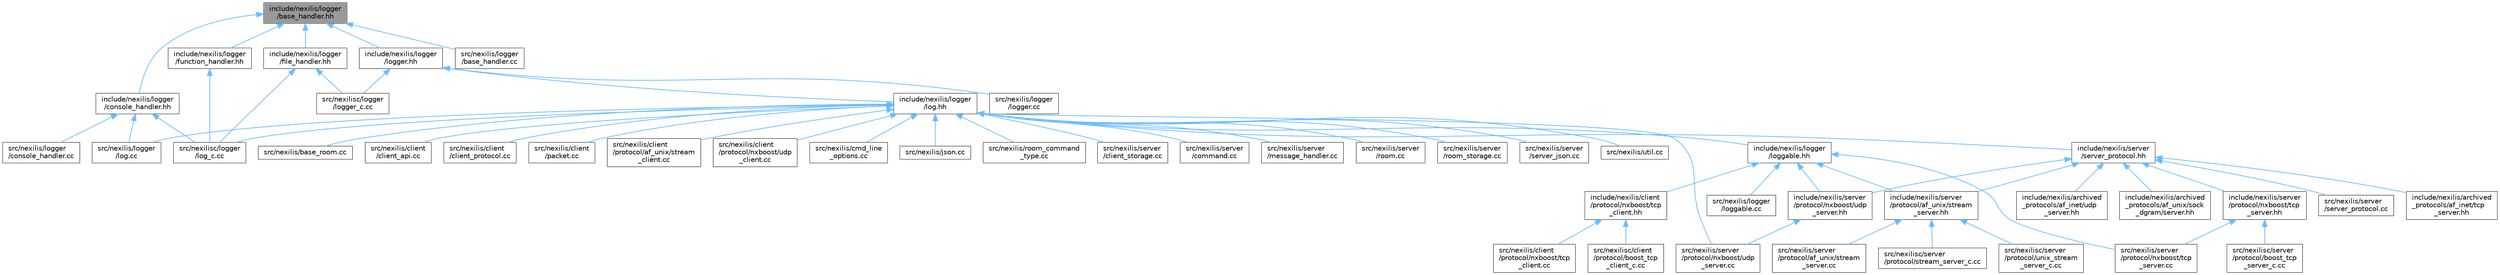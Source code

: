 digraph "include/nexilis/logger/base_handler.hh"
{
 // LATEX_PDF_SIZE
  bgcolor="transparent";
  edge [fontname=Helvetica,fontsize=10,labelfontname=Helvetica,labelfontsize=10];
  node [fontname=Helvetica,fontsize=10,shape=box,height=0.2,width=0.4];
  Node1 [id="Node000001",label="include/nexilis/logger\l/base_handler.hh",height=0.2,width=0.4,color="gray40", fillcolor="grey60", style="filled", fontcolor="black",tooltip=" "];
  Node1 -> Node2 [id="edge1_Node000001_Node000002",dir="back",color="steelblue1",style="solid",tooltip=" "];
  Node2 [id="Node000002",label="include/nexilis/logger\l/console_handler.hh",height=0.2,width=0.4,color="grey40", fillcolor="white", style="filled",URL="$de/d6b/console__handler_8hh.html",tooltip=" "];
  Node2 -> Node3 [id="edge2_Node000002_Node000003",dir="back",color="steelblue1",style="solid",tooltip=" "];
  Node3 [id="Node000003",label="src/nexilis/logger\l/console_handler.cc",height=0.2,width=0.4,color="grey40", fillcolor="white", style="filled",URL="$d5/d50/console__handler_8cc.html",tooltip=" "];
  Node2 -> Node4 [id="edge3_Node000002_Node000004",dir="back",color="steelblue1",style="solid",tooltip=" "];
  Node4 [id="Node000004",label="src/nexilis/logger\l/log.cc",height=0.2,width=0.4,color="grey40", fillcolor="white", style="filled",URL="$d4/dc1/log_8cc.html",tooltip=" "];
  Node2 -> Node5 [id="edge4_Node000002_Node000005",dir="back",color="steelblue1",style="solid",tooltip=" "];
  Node5 [id="Node000005",label="src/nexilisc/logger\l/log_c.cc",height=0.2,width=0.4,color="grey40", fillcolor="white", style="filled",URL="$dc/dee/log__c_8cc.html",tooltip=" "];
  Node1 -> Node6 [id="edge5_Node000001_Node000006",dir="back",color="steelblue1",style="solid",tooltip=" "];
  Node6 [id="Node000006",label="include/nexilis/logger\l/file_handler.hh",height=0.2,width=0.4,color="grey40", fillcolor="white", style="filled",URL="$d0/d02/file__handler_8hh.html",tooltip=" "];
  Node6 -> Node5 [id="edge6_Node000006_Node000005",dir="back",color="steelblue1",style="solid",tooltip=" "];
  Node6 -> Node7 [id="edge7_Node000006_Node000007",dir="back",color="steelblue1",style="solid",tooltip=" "];
  Node7 [id="Node000007",label="src/nexilisc/logger\l/logger_c.cc",height=0.2,width=0.4,color="grey40", fillcolor="white", style="filled",URL="$d0/d63/logger__c_8cc.html",tooltip=" "];
  Node1 -> Node8 [id="edge8_Node000001_Node000008",dir="back",color="steelblue1",style="solid",tooltip=" "];
  Node8 [id="Node000008",label="include/nexilis/logger\l/function_handler.hh",height=0.2,width=0.4,color="grey40", fillcolor="white", style="filled",URL="$dd/d5f/function__handler_8hh.html",tooltip=" "];
  Node8 -> Node5 [id="edge9_Node000008_Node000005",dir="back",color="steelblue1",style="solid",tooltip=" "];
  Node1 -> Node9 [id="edge10_Node000001_Node000009",dir="back",color="steelblue1",style="solid",tooltip=" "];
  Node9 [id="Node000009",label="include/nexilis/logger\l/logger.hh",height=0.2,width=0.4,color="grey40", fillcolor="white", style="filled",URL="$d5/dc3/logger_8hh.html",tooltip=" "];
  Node9 -> Node10 [id="edge11_Node000009_Node000010",dir="back",color="steelblue1",style="solid",tooltip=" "];
  Node10 [id="Node000010",label="include/nexilis/logger\l/log.hh",height=0.2,width=0.4,color="grey40", fillcolor="white", style="filled",URL="$d3/de3/log_8hh.html",tooltip=" "];
  Node10 -> Node11 [id="edge12_Node000010_Node000011",dir="back",color="steelblue1",style="solid",tooltip=" "];
  Node11 [id="Node000011",label="include/nexilis/logger\l/loggable.hh",height=0.2,width=0.4,color="grey40", fillcolor="white", style="filled",URL="$d4/d4d/loggable_8hh.html",tooltip=" "];
  Node11 -> Node12 [id="edge13_Node000011_Node000012",dir="back",color="steelblue1",style="solid",tooltip=" "];
  Node12 [id="Node000012",label="include/nexilis/client\l/protocol/nxboost/tcp\l_client.hh",height=0.2,width=0.4,color="grey40", fillcolor="white", style="filled",URL="$d1/dab/client_2protocol_2nxboost_2tcp__client_8hh.html",tooltip=" "];
  Node12 -> Node13 [id="edge14_Node000012_Node000013",dir="back",color="steelblue1",style="solid",tooltip=" "];
  Node13 [id="Node000013",label="src/nexilis/client\l/protocol/nxboost/tcp\l_client.cc",height=0.2,width=0.4,color="grey40", fillcolor="white", style="filled",URL="$de/d2b/client_2protocol_2nxboost_2tcp__client_8cc.html",tooltip=" "];
  Node12 -> Node14 [id="edge15_Node000012_Node000014",dir="back",color="steelblue1",style="solid",tooltip=" "];
  Node14 [id="Node000014",label="src/nexilisc/client\l/protocol/boost_tcp\l_client_c.cc",height=0.2,width=0.4,color="grey40", fillcolor="white", style="filled",URL="$d8/df0/boost__tcp__client__c_8cc.html",tooltip=" "];
  Node11 -> Node15 [id="edge16_Node000011_Node000015",dir="back",color="steelblue1",style="solid",tooltip=" "];
  Node15 [id="Node000015",label="include/nexilis/server\l/protocol/af_unix/stream\l_server.hh",height=0.2,width=0.4,color="grey40", fillcolor="white", style="filled",URL="$d8/d39/stream__server_8hh.html",tooltip=" "];
  Node15 -> Node16 [id="edge17_Node000015_Node000016",dir="back",color="steelblue1",style="solid",tooltip=" "];
  Node16 [id="Node000016",label="src/nexilis/server\l/protocol/af_unix/stream\l_server.cc",height=0.2,width=0.4,color="grey40", fillcolor="white", style="filled",URL="$db/d84/stream__server_8cc.html",tooltip=" "];
  Node15 -> Node17 [id="edge18_Node000015_Node000017",dir="back",color="steelblue1",style="solid",tooltip=" "];
  Node17 [id="Node000017",label="src/nexilisc/server\l/protocol/stream_server_c.cc",height=0.2,width=0.4,color="grey40", fillcolor="white", style="filled",URL="$d3/d31/stream__server__c_8cc.html",tooltip=" "];
  Node15 -> Node18 [id="edge19_Node000015_Node000018",dir="back",color="steelblue1",style="solid",tooltip=" "];
  Node18 [id="Node000018",label="src/nexilisc/server\l/protocol/unix_stream\l_server_c.cc",height=0.2,width=0.4,color="grey40", fillcolor="white", style="filled",URL="$da/de6/unix__stream__server__c_8cc.html",tooltip=" "];
  Node11 -> Node19 [id="edge20_Node000011_Node000019",dir="back",color="steelblue1",style="solid",tooltip=" "];
  Node19 [id="Node000019",label="include/nexilis/server\l/protocol/nxboost/udp\l_server.hh",height=0.2,width=0.4,color="grey40", fillcolor="white", style="filled",URL="$de/d3b/server_2protocol_2nxboost_2udp__server_8hh.html",tooltip=" "];
  Node19 -> Node20 [id="edge21_Node000019_Node000020",dir="back",color="steelblue1",style="solid",tooltip=" "];
  Node20 [id="Node000020",label="src/nexilis/server\l/protocol/nxboost/udp\l_server.cc",height=0.2,width=0.4,color="grey40", fillcolor="white", style="filled",URL="$d1/dda/server_2protocol_2nxboost_2udp__server_8cc.html",tooltip=" "];
  Node11 -> Node21 [id="edge22_Node000011_Node000021",dir="back",color="steelblue1",style="solid",tooltip=" "];
  Node21 [id="Node000021",label="src/nexilis/logger\l/loggable.cc",height=0.2,width=0.4,color="grey40", fillcolor="white", style="filled",URL="$d2/df7/loggable_8cc.html",tooltip=" "];
  Node11 -> Node22 [id="edge23_Node000011_Node000022",dir="back",color="steelblue1",style="solid",tooltip=" "];
  Node22 [id="Node000022",label="src/nexilis/server\l/protocol/nxboost/tcp\l_server.cc",height=0.2,width=0.4,color="grey40", fillcolor="white", style="filled",URL="$d6/da4/server_2protocol_2nxboost_2tcp__server_8cc.html",tooltip=" "];
  Node10 -> Node23 [id="edge24_Node000010_Node000023",dir="back",color="steelblue1",style="solid",tooltip=" "];
  Node23 [id="Node000023",label="include/nexilis/server\l/server_protocol.hh",height=0.2,width=0.4,color="grey40", fillcolor="white", style="filled",URL="$da/dc6/server__protocol_8hh.html",tooltip=" "];
  Node23 -> Node24 [id="edge25_Node000023_Node000024",dir="back",color="steelblue1",style="solid",tooltip=" "];
  Node24 [id="Node000024",label="include/nexilis/archived\l_protocols/af_inet/tcp\l_server.hh",height=0.2,width=0.4,color="grey40", fillcolor="white", style="filled",URL="$d0/da7/archived__protocols_2af__inet_2tcp__server_8hh.html",tooltip=" "];
  Node23 -> Node25 [id="edge26_Node000023_Node000025",dir="back",color="steelblue1",style="solid",tooltip=" "];
  Node25 [id="Node000025",label="include/nexilis/archived\l_protocols/af_inet/udp\l_server.hh",height=0.2,width=0.4,color="grey40", fillcolor="white", style="filled",URL="$d8/dc7/archived__protocols_2af__inet_2udp__server_8hh.html",tooltip=" "];
  Node23 -> Node26 [id="edge27_Node000023_Node000026",dir="back",color="steelblue1",style="solid",tooltip=" "];
  Node26 [id="Node000026",label="include/nexilis/archived\l_protocols/af_unix/sock\l_dgram/server.hh",height=0.2,width=0.4,color="grey40", fillcolor="white", style="filled",URL="$d4/dd0/server_8hh.html",tooltip=" "];
  Node23 -> Node15 [id="edge28_Node000023_Node000015",dir="back",color="steelblue1",style="solid",tooltip=" "];
  Node23 -> Node27 [id="edge29_Node000023_Node000027",dir="back",color="steelblue1",style="solid",tooltip=" "];
  Node27 [id="Node000027",label="include/nexilis/server\l/protocol/nxboost/tcp\l_server.hh",height=0.2,width=0.4,color="grey40", fillcolor="white", style="filled",URL="$d6/d5f/server_2protocol_2nxboost_2tcp__server_8hh.html",tooltip=" "];
  Node27 -> Node22 [id="edge30_Node000027_Node000022",dir="back",color="steelblue1",style="solid",tooltip=" "];
  Node27 -> Node28 [id="edge31_Node000027_Node000028",dir="back",color="steelblue1",style="solid",tooltip=" "];
  Node28 [id="Node000028",label="src/nexilisc/server\l/protocol/boost_tcp\l_server_c.cc",height=0.2,width=0.4,color="grey40", fillcolor="white", style="filled",URL="$d3/d29/boost__tcp__server__c_8cc.html",tooltip=" "];
  Node23 -> Node19 [id="edge32_Node000023_Node000019",dir="back",color="steelblue1",style="solid",tooltip=" "];
  Node23 -> Node29 [id="edge33_Node000023_Node000029",dir="back",color="steelblue1",style="solid",tooltip=" "];
  Node29 [id="Node000029",label="src/nexilis/server\l/server_protocol.cc",height=0.2,width=0.4,color="grey40", fillcolor="white", style="filled",URL="$dd/dfa/server__protocol_8cc.html",tooltip=" "];
  Node10 -> Node30 [id="edge34_Node000010_Node000030",dir="back",color="steelblue1",style="solid",tooltip=" "];
  Node30 [id="Node000030",label="src/nexilis/base_room.cc",height=0.2,width=0.4,color="grey40", fillcolor="white", style="filled",URL="$d9/d63/base__room_8cc.html",tooltip=" "];
  Node10 -> Node31 [id="edge35_Node000010_Node000031",dir="back",color="steelblue1",style="solid",tooltip=" "];
  Node31 [id="Node000031",label="src/nexilis/client\l/client_api.cc",height=0.2,width=0.4,color="grey40", fillcolor="white", style="filled",URL="$d2/d60/client__api_8cc.html",tooltip=" "];
  Node10 -> Node32 [id="edge36_Node000010_Node000032",dir="back",color="steelblue1",style="solid",tooltip=" "];
  Node32 [id="Node000032",label="src/nexilis/client\l/client_protocol.cc",height=0.2,width=0.4,color="grey40", fillcolor="white", style="filled",URL="$df/d3c/client__protocol_8cc.html",tooltip=" "];
  Node10 -> Node33 [id="edge37_Node000010_Node000033",dir="back",color="steelblue1",style="solid",tooltip=" "];
  Node33 [id="Node000033",label="src/nexilis/client\l/packet.cc",height=0.2,width=0.4,color="grey40", fillcolor="white", style="filled",URL="$d0/d7e/packet_8cc.html",tooltip=" "];
  Node10 -> Node34 [id="edge38_Node000010_Node000034",dir="back",color="steelblue1",style="solid",tooltip=" "];
  Node34 [id="Node000034",label="src/nexilis/client\l/protocol/af_unix/stream\l_client.cc",height=0.2,width=0.4,color="grey40", fillcolor="white", style="filled",URL="$db/d9b/stream__client_8cc.html",tooltip=" "];
  Node10 -> Node35 [id="edge39_Node000010_Node000035",dir="back",color="steelblue1",style="solid",tooltip=" "];
  Node35 [id="Node000035",label="src/nexilis/client\l/protocol/nxboost/udp\l_client.cc",height=0.2,width=0.4,color="grey40", fillcolor="white", style="filled",URL="$dc/dbe/client_2protocol_2nxboost_2udp__client_8cc.html",tooltip=" "];
  Node10 -> Node36 [id="edge40_Node000010_Node000036",dir="back",color="steelblue1",style="solid",tooltip=" "];
  Node36 [id="Node000036",label="src/nexilis/cmd_line\l_options.cc",height=0.2,width=0.4,color="grey40", fillcolor="white", style="filled",URL="$db/d5d/cmd__line__options_8cc.html",tooltip=" "];
  Node10 -> Node37 [id="edge41_Node000010_Node000037",dir="back",color="steelblue1",style="solid",tooltip=" "];
  Node37 [id="Node000037",label="src/nexilis/json.cc",height=0.2,width=0.4,color="grey40", fillcolor="white", style="filled",URL="$d0/de6/json_8cc.html",tooltip=" "];
  Node10 -> Node4 [id="edge42_Node000010_Node000004",dir="back",color="steelblue1",style="solid",tooltip=" "];
  Node10 -> Node38 [id="edge43_Node000010_Node000038",dir="back",color="steelblue1",style="solid",tooltip=" "];
  Node38 [id="Node000038",label="src/nexilis/room_command\l_type.cc",height=0.2,width=0.4,color="grey40", fillcolor="white", style="filled",URL="$dd/d96/room__command__type_8cc.html",tooltip=" "];
  Node10 -> Node39 [id="edge44_Node000010_Node000039",dir="back",color="steelblue1",style="solid",tooltip=" "];
  Node39 [id="Node000039",label="src/nexilis/server\l/client_storage.cc",height=0.2,width=0.4,color="grey40", fillcolor="white", style="filled",URL="$d6/d56/client__storage_8cc.html",tooltip=" "];
  Node10 -> Node40 [id="edge45_Node000010_Node000040",dir="back",color="steelblue1",style="solid",tooltip=" "];
  Node40 [id="Node000040",label="src/nexilis/server\l/command.cc",height=0.2,width=0.4,color="grey40", fillcolor="white", style="filled",URL="$d2/dfb/command_8cc.html",tooltip=" "];
  Node10 -> Node41 [id="edge46_Node000010_Node000041",dir="back",color="steelblue1",style="solid",tooltip=" "];
  Node41 [id="Node000041",label="src/nexilis/server\l/message_handler.cc",height=0.2,width=0.4,color="grey40", fillcolor="white", style="filled",URL="$da/d3b/message__handler_8cc.html",tooltip=" "];
  Node10 -> Node20 [id="edge47_Node000010_Node000020",dir="back",color="steelblue1",style="solid",tooltip=" "];
  Node10 -> Node42 [id="edge48_Node000010_Node000042",dir="back",color="steelblue1",style="solid",tooltip=" "];
  Node42 [id="Node000042",label="src/nexilis/server\l/room.cc",height=0.2,width=0.4,color="grey40", fillcolor="white", style="filled",URL="$d5/d1b/room_8cc.html",tooltip=" "];
  Node10 -> Node43 [id="edge49_Node000010_Node000043",dir="back",color="steelblue1",style="solid",tooltip=" "];
  Node43 [id="Node000043",label="src/nexilis/server\l/room_storage.cc",height=0.2,width=0.4,color="grey40", fillcolor="white", style="filled",URL="$df/d00/room__storage_8cc.html",tooltip=" "];
  Node10 -> Node44 [id="edge50_Node000010_Node000044",dir="back",color="steelblue1",style="solid",tooltip=" "];
  Node44 [id="Node000044",label="src/nexilis/server\l/server_json.cc",height=0.2,width=0.4,color="grey40", fillcolor="white", style="filled",URL="$d8/d48/server__json_8cc.html",tooltip=" "];
  Node10 -> Node45 [id="edge51_Node000010_Node000045",dir="back",color="steelblue1",style="solid",tooltip=" "];
  Node45 [id="Node000045",label="src/nexilis/util.cc",height=0.2,width=0.4,color="grey40", fillcolor="white", style="filled",URL="$d9/d6f/util_8cc.html",tooltip=" "];
  Node10 -> Node5 [id="edge52_Node000010_Node000005",dir="back",color="steelblue1",style="solid",tooltip=" "];
  Node9 -> Node46 [id="edge53_Node000009_Node000046",dir="back",color="steelblue1",style="solid",tooltip=" "];
  Node46 [id="Node000046",label="src/nexilis/logger\l/logger.cc",height=0.2,width=0.4,color="grey40", fillcolor="white", style="filled",URL="$d5/d6e/logger_8cc.html",tooltip=" "];
  Node9 -> Node7 [id="edge54_Node000009_Node000007",dir="back",color="steelblue1",style="solid",tooltip=" "];
  Node1 -> Node47 [id="edge55_Node000001_Node000047",dir="back",color="steelblue1",style="solid",tooltip=" "];
  Node47 [id="Node000047",label="src/nexilis/logger\l/base_handler.cc",height=0.2,width=0.4,color="grey40", fillcolor="white", style="filled",URL="$d6/dc6/base__handler_8cc.html",tooltip=" "];
}
